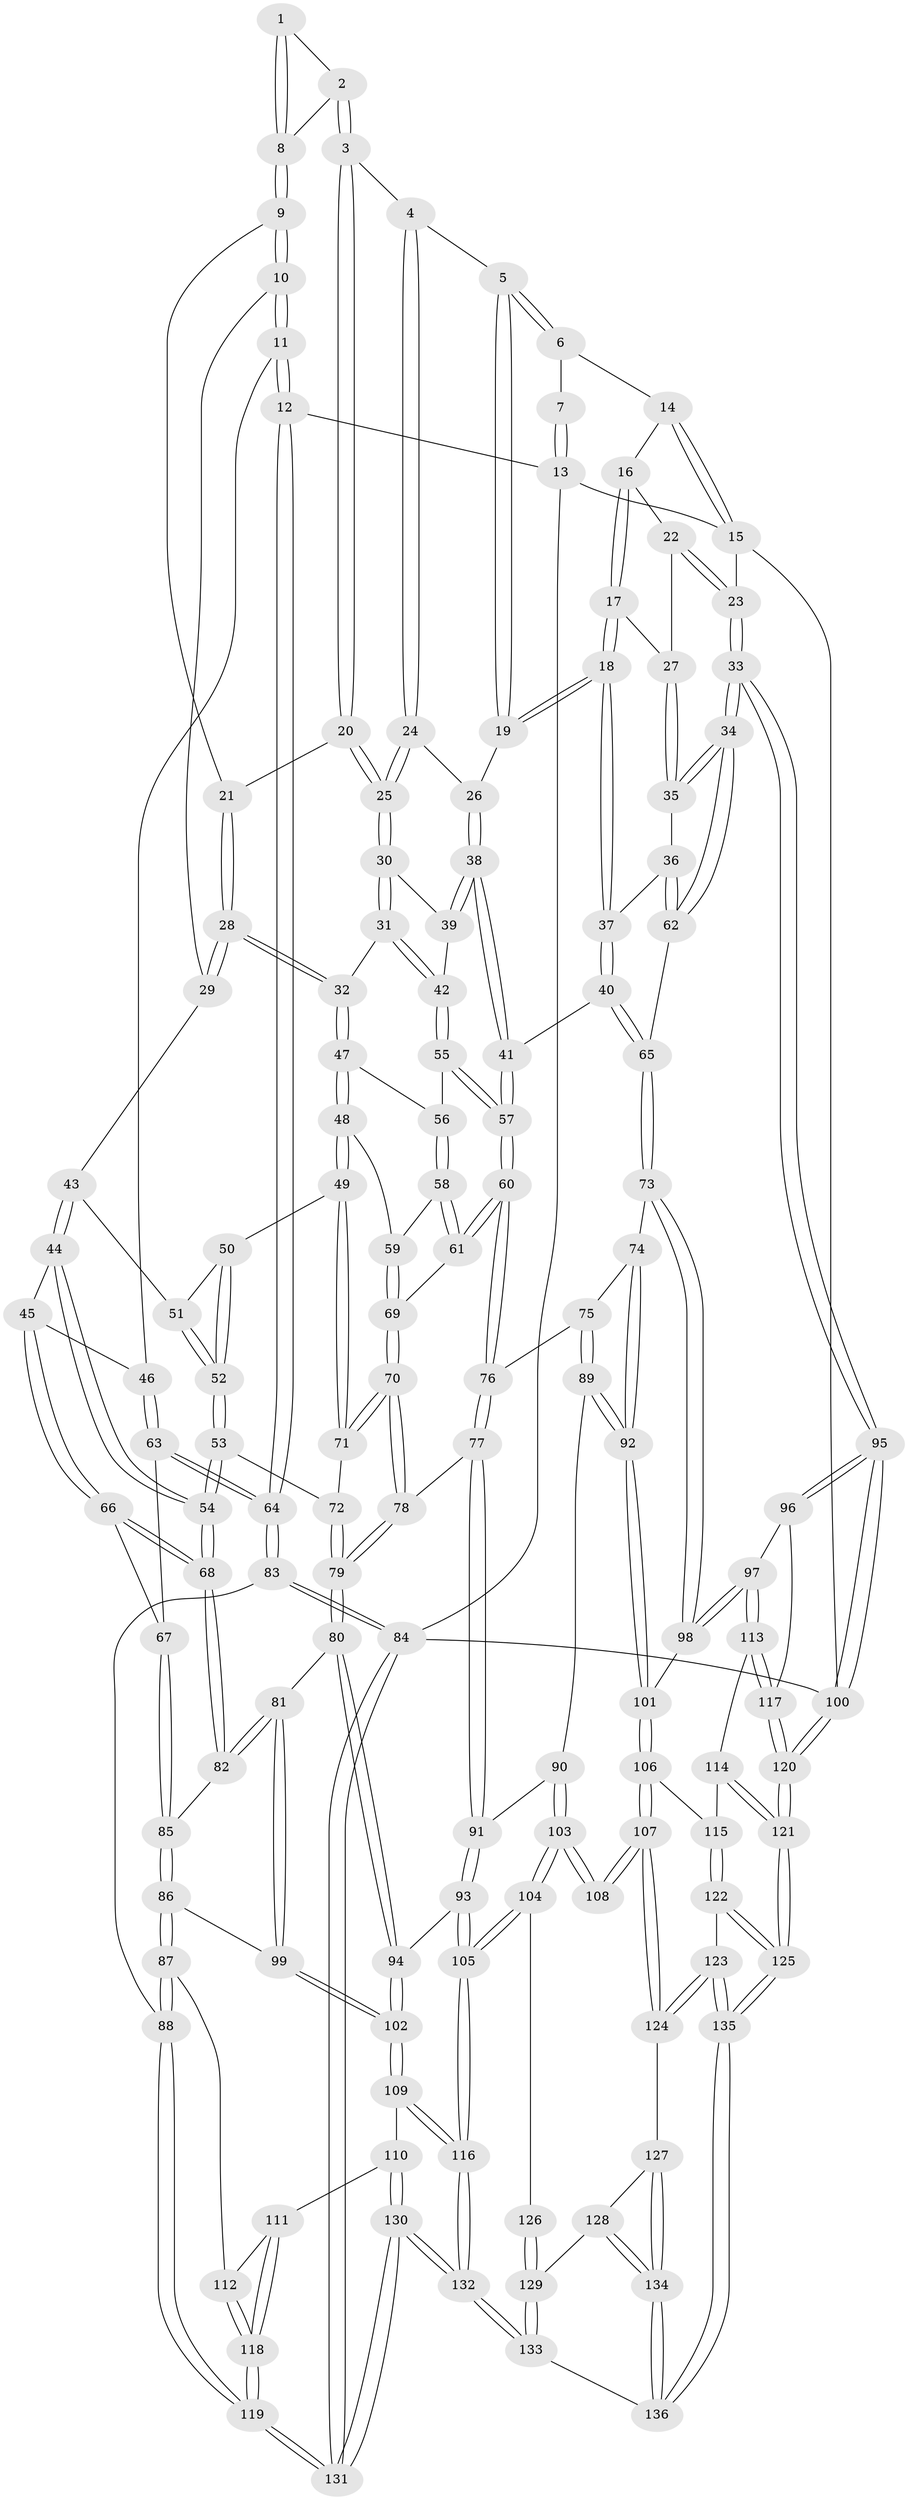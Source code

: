 // Generated by graph-tools (version 1.1) at 2025/17/03/09/25 04:17:23]
// undirected, 136 vertices, 337 edges
graph export_dot {
graph [start="1"]
  node [color=gray90,style=filled];
  1 [pos="+0.4018745333086864+0"];
  2 [pos="+0.5451959668309632+0.11313373413037264"];
  3 [pos="+0.6015721994849247+0.13164514239187294"];
  4 [pos="+0.6388841123413204+0.11874562550243048"];
  5 [pos="+0.6811240340582543+0.09326371159624049"];
  6 [pos="+0.7893076001948353+0"];
  7 [pos="+0.40153612432784197+0"];
  8 [pos="+0.4073107134013222+0.10941011032067793"];
  9 [pos="+0.40117646294912973+0.131876628682177"];
  10 [pos="+0.21619788150153924+0.1984456552454638"];
  11 [pos="+0+0.10907246583669417"];
  12 [pos="+0+0"];
  13 [pos="+0+0"];
  14 [pos="+0.8490626567914682+0"];
  15 [pos="+1+0"];
  16 [pos="+0.8560933173948795+0.17563647273646402"];
  17 [pos="+0.8033053061054848+0.24379508773047245"];
  18 [pos="+0.7692090644523663+0.2609538556314362"];
  19 [pos="+0.7096830985886651+0.1859680663791779"];
  20 [pos="+0.5216664730814085+0.20981124404247742"];
  21 [pos="+0.4423116671962574+0.20539761842515886"];
  22 [pos="+0.9117130045684341+0.23071432033388206"];
  23 [pos="+1+0.23801308298818605"];
  24 [pos="+0.6045052322710376+0.25663849620491286"];
  25 [pos="+0.5593506537597169+0.27112137730768476"];
  26 [pos="+0.6464975054055455+0.2734648006050705"];
  27 [pos="+0.8794288434495061+0.2648736743514301"];
  28 [pos="+0.41269320265619663+0.3056616182659896"];
  29 [pos="+0.2840695187788849+0.2956263564281897"];
  30 [pos="+0.5590206928448289+0.27300474342744663"];
  31 [pos="+0.45175618690590363+0.31700465728493876"];
  32 [pos="+0.4146651748987608+0.30897078166314207"];
  33 [pos="+1+0.4225274738167626"];
  34 [pos="+1+0.4234746226558617"];
  35 [pos="+0.8813682979071553+0.3014210201714657"];
  36 [pos="+0.8023572681676254+0.3599906475590911"];
  37 [pos="+0.7618728175695882+0.3670232087367663"];
  38 [pos="+0.6775840915650017+0.3827638828864813"];
  39 [pos="+0.5619829483856669+0.2891305485048559"];
  40 [pos="+0.7433925908783268+0.3906275623120183"];
  41 [pos="+0.6891306482959346+0.40271699904706193"];
  42 [pos="+0.5310865461828937+0.361521756875909"];
  43 [pos="+0.28247609174250354+0.3027818741792871"];
  44 [pos="+0.2264383744879754+0.3735943460458742"];
  45 [pos="+0.1374016199739684+0.40369097431611184"];
  46 [pos="+0.08830577757968738+0.33989251143296045"];
  47 [pos="+0.4138209293666169+0.3282633038362598"];
  48 [pos="+0.4024209463397622+0.42795360573186786"];
  49 [pos="+0.40125114857315547+0.429043263306989"];
  50 [pos="+0.3872086642339781+0.4346587567803876"];
  51 [pos="+0.28710304849357965+0.31909257477086267"];
  52 [pos="+0.31302852852594215+0.47399022647636335"];
  53 [pos="+0.3065790555611478+0.4811147751628234"];
  54 [pos="+0.29765419549705563+0.485301064384788"];
  55 [pos="+0.539523071207398+0.3815161670492866"];
  56 [pos="+0.5054860778620441+0.4043918247313278"];
  57 [pos="+0.6476554327017432+0.43986452900318385"];
  58 [pos="+0.4707530594796817+0.43666738757657025"];
  59 [pos="+0.424850802328567+0.43177559896468737"];
  60 [pos="+0.6275606244917926+0.4926381333782792"];
  61 [pos="+0.5018056641885458+0.4736631791661746"];
  62 [pos="+1+0.4356957219799991"];
  63 [pos="+0+0.5058513088314522"];
  64 [pos="+0+0.5587900519658832"];
  65 [pos="+0.8730465300126705+0.5495786056451463"];
  66 [pos="+0.15181690645981497+0.48743134921296377"];
  67 [pos="+0.12791774740261372+0.5126870201243873"];
  68 [pos="+0.26949629147039345+0.5083885083221307"];
  69 [pos="+0.4765140751171601+0.518735705362981"];
  70 [pos="+0.4608005154686024+0.5571474311903387"];
  71 [pos="+0.44100438885031307+0.5397423169913254"];
  72 [pos="+0.36670377071092936+0.5335250109475392"];
  73 [pos="+0.8469710123999217+0.5973922837547836"];
  74 [pos="+0.6935150641396151+0.576993511451389"];
  75 [pos="+0.6558666593992302+0.5555116057768125"];
  76 [pos="+0.6264104366539891+0.5279074701067216"];
  77 [pos="+0.5415590220792578+0.6041571211094275"];
  78 [pos="+0.47495261428642727+0.592497911999928"];
  79 [pos="+0.38917356377262835+0.6554577180419545"];
  80 [pos="+0.3704847498031559+0.6779771610214744"];
  81 [pos="+0.2786927795499926+0.63001651648174"];
  82 [pos="+0.27676372782731495+0.6235083133423733"];
  83 [pos="+0+0.747475510792179"];
  84 [pos="+0+1"];
  85 [pos="+0.12489457244602786+0.577584967174172"];
  86 [pos="+0.08260146812909529+0.700798698008473"];
  87 [pos="+0+0.7439812986987537"];
  88 [pos="+0+0.7501540726845892"];
  89 [pos="+0.6435552598962072+0.7289231109378047"];
  90 [pos="+0.6100632210756994+0.7304096451804526"];
  91 [pos="+0.5642912273110418+0.7028098094629205"];
  92 [pos="+0.7066496457736182+0.7424757978967601"];
  93 [pos="+0.44750023087409163+0.7685861446581467"];
  94 [pos="+0.38269831003019017+0.7357211044283398"];
  95 [pos="+1+0.7406027087299634"];
  96 [pos="+0.9145438834266177+0.7500510089684378"];
  97 [pos="+0.8847606391564613+0.7439890814036861"];
  98 [pos="+0.846718459170705+0.7111081775645003"];
  99 [pos="+0.17795912098737074+0.7089691433942145"];
  100 [pos="+1+1"];
  101 [pos="+0.7279269621372225+0.7538641139907718"];
  102 [pos="+0.279502803671576+0.8387146286468251"];
  103 [pos="+0.5878788358407561+0.8035225426684101"];
  104 [pos="+0.502174219553112+0.8810458377516387"];
  105 [pos="+0.4961386627842957+0.881699040039941"];
  106 [pos="+0.7132418968259747+0.8472727527681355"];
  107 [pos="+0.6811710818241454+0.8876679868686562"];
  108 [pos="+0.6752414535200031+0.887190774202037"];
  109 [pos="+0.2776161186074736+0.8473890769362915"];
  110 [pos="+0.2719263298967091+0.8588706099675372"];
  111 [pos="+0.18069442733408728+0.8714262797184037"];
  112 [pos="+0.03275453055039099+0.7760036075395275"];
  113 [pos="+0.856045135754026+0.8685231932954233"];
  114 [pos="+0.8343432541364286+0.8892098898639273"];
  115 [pos="+0.8196909986857487+0.8956342903781636"];
  116 [pos="+0.4816331920833496+0.9026513094980044"];
  117 [pos="+0.9714809571625934+0.9440336975179425"];
  118 [pos="+0.11845866464767352+0.9652710299858323"];
  119 [pos="+0.11280229687372374+0.9874983424978211"];
  120 [pos="+1+1"];
  121 [pos="+1+1"];
  122 [pos="+0.8027307393280992+0.9368101532454405"];
  123 [pos="+0.7370247214033353+0.9697710269473988"];
  124 [pos="+0.6901077708395482+0.9211370311726039"];
  125 [pos="+1+1"];
  126 [pos="+0.5829499027580096+0.9083748341241574"];
  127 [pos="+0.6877110265008639+0.9245164017537515"];
  128 [pos="+0.6083982716275272+0.9700551365577114"];
  129 [pos="+0.594102415357088+0.9644914437371884"];
  130 [pos="+0.344109506801606+1"];
  131 [pos="+0.12738784577459744+1"];
  132 [pos="+0.37787432824810707+1"];
  133 [pos="+0.43912637193306353+1"];
  134 [pos="+0.6451591345429584+0.9998474369704057"];
  135 [pos="+0.7731395931092986+1"];
  136 [pos="+0.6437659625815739+1"];
  1 -- 2;
  1 -- 8;
  1 -- 8;
  2 -- 3;
  2 -- 3;
  2 -- 8;
  3 -- 4;
  3 -- 20;
  3 -- 20;
  4 -- 5;
  4 -- 24;
  4 -- 24;
  5 -- 6;
  5 -- 6;
  5 -- 19;
  5 -- 19;
  6 -- 7;
  6 -- 14;
  7 -- 13;
  7 -- 13;
  8 -- 9;
  8 -- 9;
  9 -- 10;
  9 -- 10;
  9 -- 21;
  10 -- 11;
  10 -- 11;
  10 -- 29;
  11 -- 12;
  11 -- 12;
  11 -- 46;
  12 -- 13;
  12 -- 64;
  12 -- 64;
  13 -- 15;
  13 -- 84;
  14 -- 15;
  14 -- 15;
  14 -- 16;
  15 -- 23;
  15 -- 100;
  16 -- 17;
  16 -- 17;
  16 -- 22;
  17 -- 18;
  17 -- 18;
  17 -- 27;
  18 -- 19;
  18 -- 19;
  18 -- 37;
  18 -- 37;
  19 -- 26;
  20 -- 21;
  20 -- 25;
  20 -- 25;
  21 -- 28;
  21 -- 28;
  22 -- 23;
  22 -- 23;
  22 -- 27;
  23 -- 33;
  23 -- 33;
  24 -- 25;
  24 -- 25;
  24 -- 26;
  25 -- 30;
  25 -- 30;
  26 -- 38;
  26 -- 38;
  27 -- 35;
  27 -- 35;
  28 -- 29;
  28 -- 29;
  28 -- 32;
  28 -- 32;
  29 -- 43;
  30 -- 31;
  30 -- 31;
  30 -- 39;
  31 -- 32;
  31 -- 42;
  31 -- 42;
  32 -- 47;
  32 -- 47;
  33 -- 34;
  33 -- 34;
  33 -- 95;
  33 -- 95;
  34 -- 35;
  34 -- 35;
  34 -- 62;
  34 -- 62;
  35 -- 36;
  36 -- 37;
  36 -- 62;
  36 -- 62;
  37 -- 40;
  37 -- 40;
  38 -- 39;
  38 -- 39;
  38 -- 41;
  38 -- 41;
  39 -- 42;
  40 -- 41;
  40 -- 65;
  40 -- 65;
  41 -- 57;
  41 -- 57;
  42 -- 55;
  42 -- 55;
  43 -- 44;
  43 -- 44;
  43 -- 51;
  44 -- 45;
  44 -- 54;
  44 -- 54;
  45 -- 46;
  45 -- 66;
  45 -- 66;
  46 -- 63;
  46 -- 63;
  47 -- 48;
  47 -- 48;
  47 -- 56;
  48 -- 49;
  48 -- 49;
  48 -- 59;
  49 -- 50;
  49 -- 71;
  49 -- 71;
  50 -- 51;
  50 -- 52;
  50 -- 52;
  51 -- 52;
  51 -- 52;
  52 -- 53;
  52 -- 53;
  53 -- 54;
  53 -- 54;
  53 -- 72;
  54 -- 68;
  54 -- 68;
  55 -- 56;
  55 -- 57;
  55 -- 57;
  56 -- 58;
  56 -- 58;
  57 -- 60;
  57 -- 60;
  58 -- 59;
  58 -- 61;
  58 -- 61;
  59 -- 69;
  59 -- 69;
  60 -- 61;
  60 -- 61;
  60 -- 76;
  60 -- 76;
  61 -- 69;
  62 -- 65;
  63 -- 64;
  63 -- 64;
  63 -- 67;
  64 -- 83;
  64 -- 83;
  65 -- 73;
  65 -- 73;
  66 -- 67;
  66 -- 68;
  66 -- 68;
  67 -- 85;
  67 -- 85;
  68 -- 82;
  68 -- 82;
  69 -- 70;
  69 -- 70;
  70 -- 71;
  70 -- 71;
  70 -- 78;
  70 -- 78;
  71 -- 72;
  72 -- 79;
  72 -- 79;
  73 -- 74;
  73 -- 98;
  73 -- 98;
  74 -- 75;
  74 -- 92;
  74 -- 92;
  75 -- 76;
  75 -- 89;
  75 -- 89;
  76 -- 77;
  76 -- 77;
  77 -- 78;
  77 -- 91;
  77 -- 91;
  78 -- 79;
  78 -- 79;
  79 -- 80;
  79 -- 80;
  80 -- 81;
  80 -- 94;
  80 -- 94;
  81 -- 82;
  81 -- 82;
  81 -- 99;
  81 -- 99;
  82 -- 85;
  83 -- 84;
  83 -- 84;
  83 -- 88;
  84 -- 131;
  84 -- 131;
  84 -- 100;
  85 -- 86;
  85 -- 86;
  86 -- 87;
  86 -- 87;
  86 -- 99;
  87 -- 88;
  87 -- 88;
  87 -- 112;
  88 -- 119;
  88 -- 119;
  89 -- 90;
  89 -- 92;
  89 -- 92;
  90 -- 91;
  90 -- 103;
  90 -- 103;
  91 -- 93;
  91 -- 93;
  92 -- 101;
  92 -- 101;
  93 -- 94;
  93 -- 105;
  93 -- 105;
  94 -- 102;
  94 -- 102;
  95 -- 96;
  95 -- 96;
  95 -- 100;
  95 -- 100;
  96 -- 97;
  96 -- 117;
  97 -- 98;
  97 -- 98;
  97 -- 113;
  97 -- 113;
  98 -- 101;
  99 -- 102;
  99 -- 102;
  100 -- 120;
  100 -- 120;
  101 -- 106;
  101 -- 106;
  102 -- 109;
  102 -- 109;
  103 -- 104;
  103 -- 104;
  103 -- 108;
  103 -- 108;
  104 -- 105;
  104 -- 105;
  104 -- 126;
  105 -- 116;
  105 -- 116;
  106 -- 107;
  106 -- 107;
  106 -- 115;
  107 -- 108;
  107 -- 108;
  107 -- 124;
  107 -- 124;
  109 -- 110;
  109 -- 116;
  109 -- 116;
  110 -- 111;
  110 -- 130;
  110 -- 130;
  111 -- 112;
  111 -- 118;
  111 -- 118;
  112 -- 118;
  112 -- 118;
  113 -- 114;
  113 -- 117;
  113 -- 117;
  114 -- 115;
  114 -- 121;
  114 -- 121;
  115 -- 122;
  115 -- 122;
  116 -- 132;
  116 -- 132;
  117 -- 120;
  117 -- 120;
  118 -- 119;
  118 -- 119;
  119 -- 131;
  119 -- 131;
  120 -- 121;
  120 -- 121;
  121 -- 125;
  121 -- 125;
  122 -- 123;
  122 -- 125;
  122 -- 125;
  123 -- 124;
  123 -- 124;
  123 -- 135;
  123 -- 135;
  124 -- 127;
  125 -- 135;
  125 -- 135;
  126 -- 129;
  126 -- 129;
  127 -- 128;
  127 -- 134;
  127 -- 134;
  128 -- 129;
  128 -- 134;
  128 -- 134;
  129 -- 133;
  129 -- 133;
  130 -- 131;
  130 -- 131;
  130 -- 132;
  130 -- 132;
  132 -- 133;
  132 -- 133;
  133 -- 136;
  134 -- 136;
  134 -- 136;
  135 -- 136;
  135 -- 136;
}
